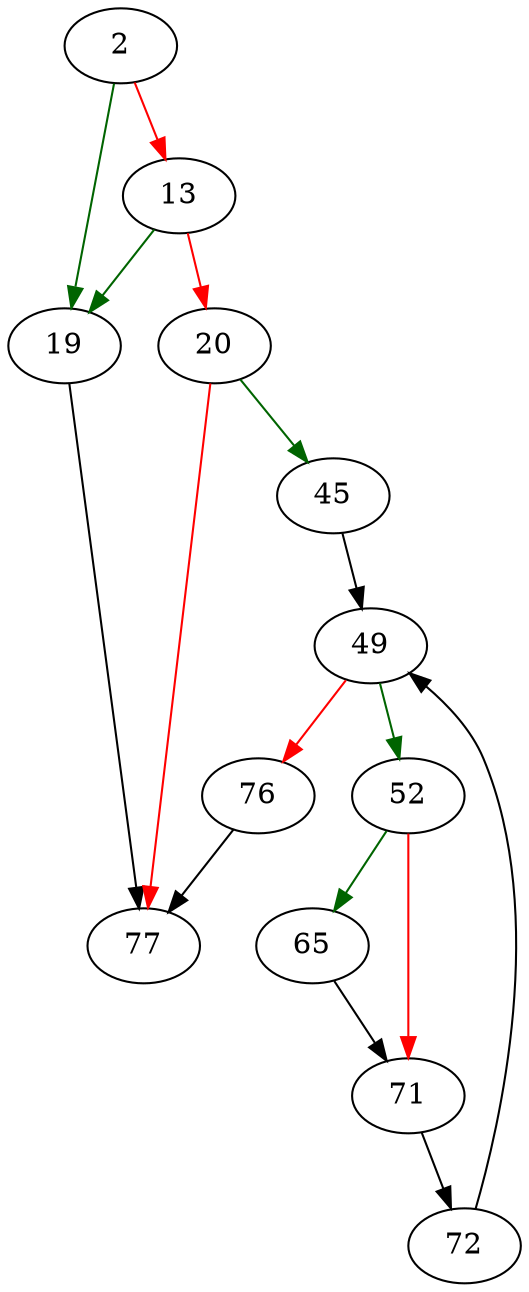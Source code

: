 strict digraph "sqlite3AddNotNull" {
	// Node definitions.
	2 [entry=true];
	19;
	13;
	20;
	77;
	45;
	49;
	52;
	76;
	65;
	71;
	72;

	// Edge definitions.
	2 -> 19 [
		color=darkgreen
		cond=true
	];
	2 -> 13 [
		color=red
		cond=false
	];
	19 -> 77;
	13 -> 19 [
		color=darkgreen
		cond=true
	];
	13 -> 20 [
		color=red
		cond=false
	];
	20 -> 77 [
		color=red
		cond=false
	];
	20 -> 45 [
		color=darkgreen
		cond=true
	];
	45 -> 49;
	49 -> 52 [
		color=darkgreen
		cond=true
	];
	49 -> 76 [
		color=red
		cond=false
	];
	52 -> 65 [
		color=darkgreen
		cond=true
	];
	52 -> 71 [
		color=red
		cond=false
	];
	76 -> 77;
	65 -> 71;
	71 -> 72;
	72 -> 49;
}